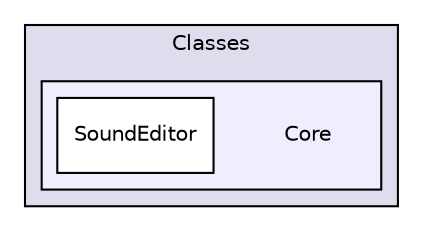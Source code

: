 digraph "/Users/igor/Develop/DevelopGit/Davacon/iPhone/SoundRecorder/Classes/Core" {
  compound=true
  node [ fontsize="10", fontname="Helvetica"];
  edge [ labelfontsize="10", labelfontname="Helvetica"];
  subgraph clusterdir_a03cd62e0712ad559361717023e3e391 {
    graph [ bgcolor="#ddddee", pencolor="black", label="Classes" fontname="Helvetica", fontsize="10", URL="dir_a03cd62e0712ad559361717023e3e391.html"]
  subgraph clusterdir_7605874ae163b20193aa53c747778ae8 {
    graph [ bgcolor="#eeeeff", pencolor="black", label="" URL="dir_7605874ae163b20193aa53c747778ae8.html"];
    dir_7605874ae163b20193aa53c747778ae8 [shape=plaintext label="Core"];
    dir_cbc3d850e5191b34ab2cf03a117f55bb [shape=box label="SoundEditor" color="black" fillcolor="white" style="filled" URL="dir_cbc3d850e5191b34ab2cf03a117f55bb.html"];
  }
  }
}
